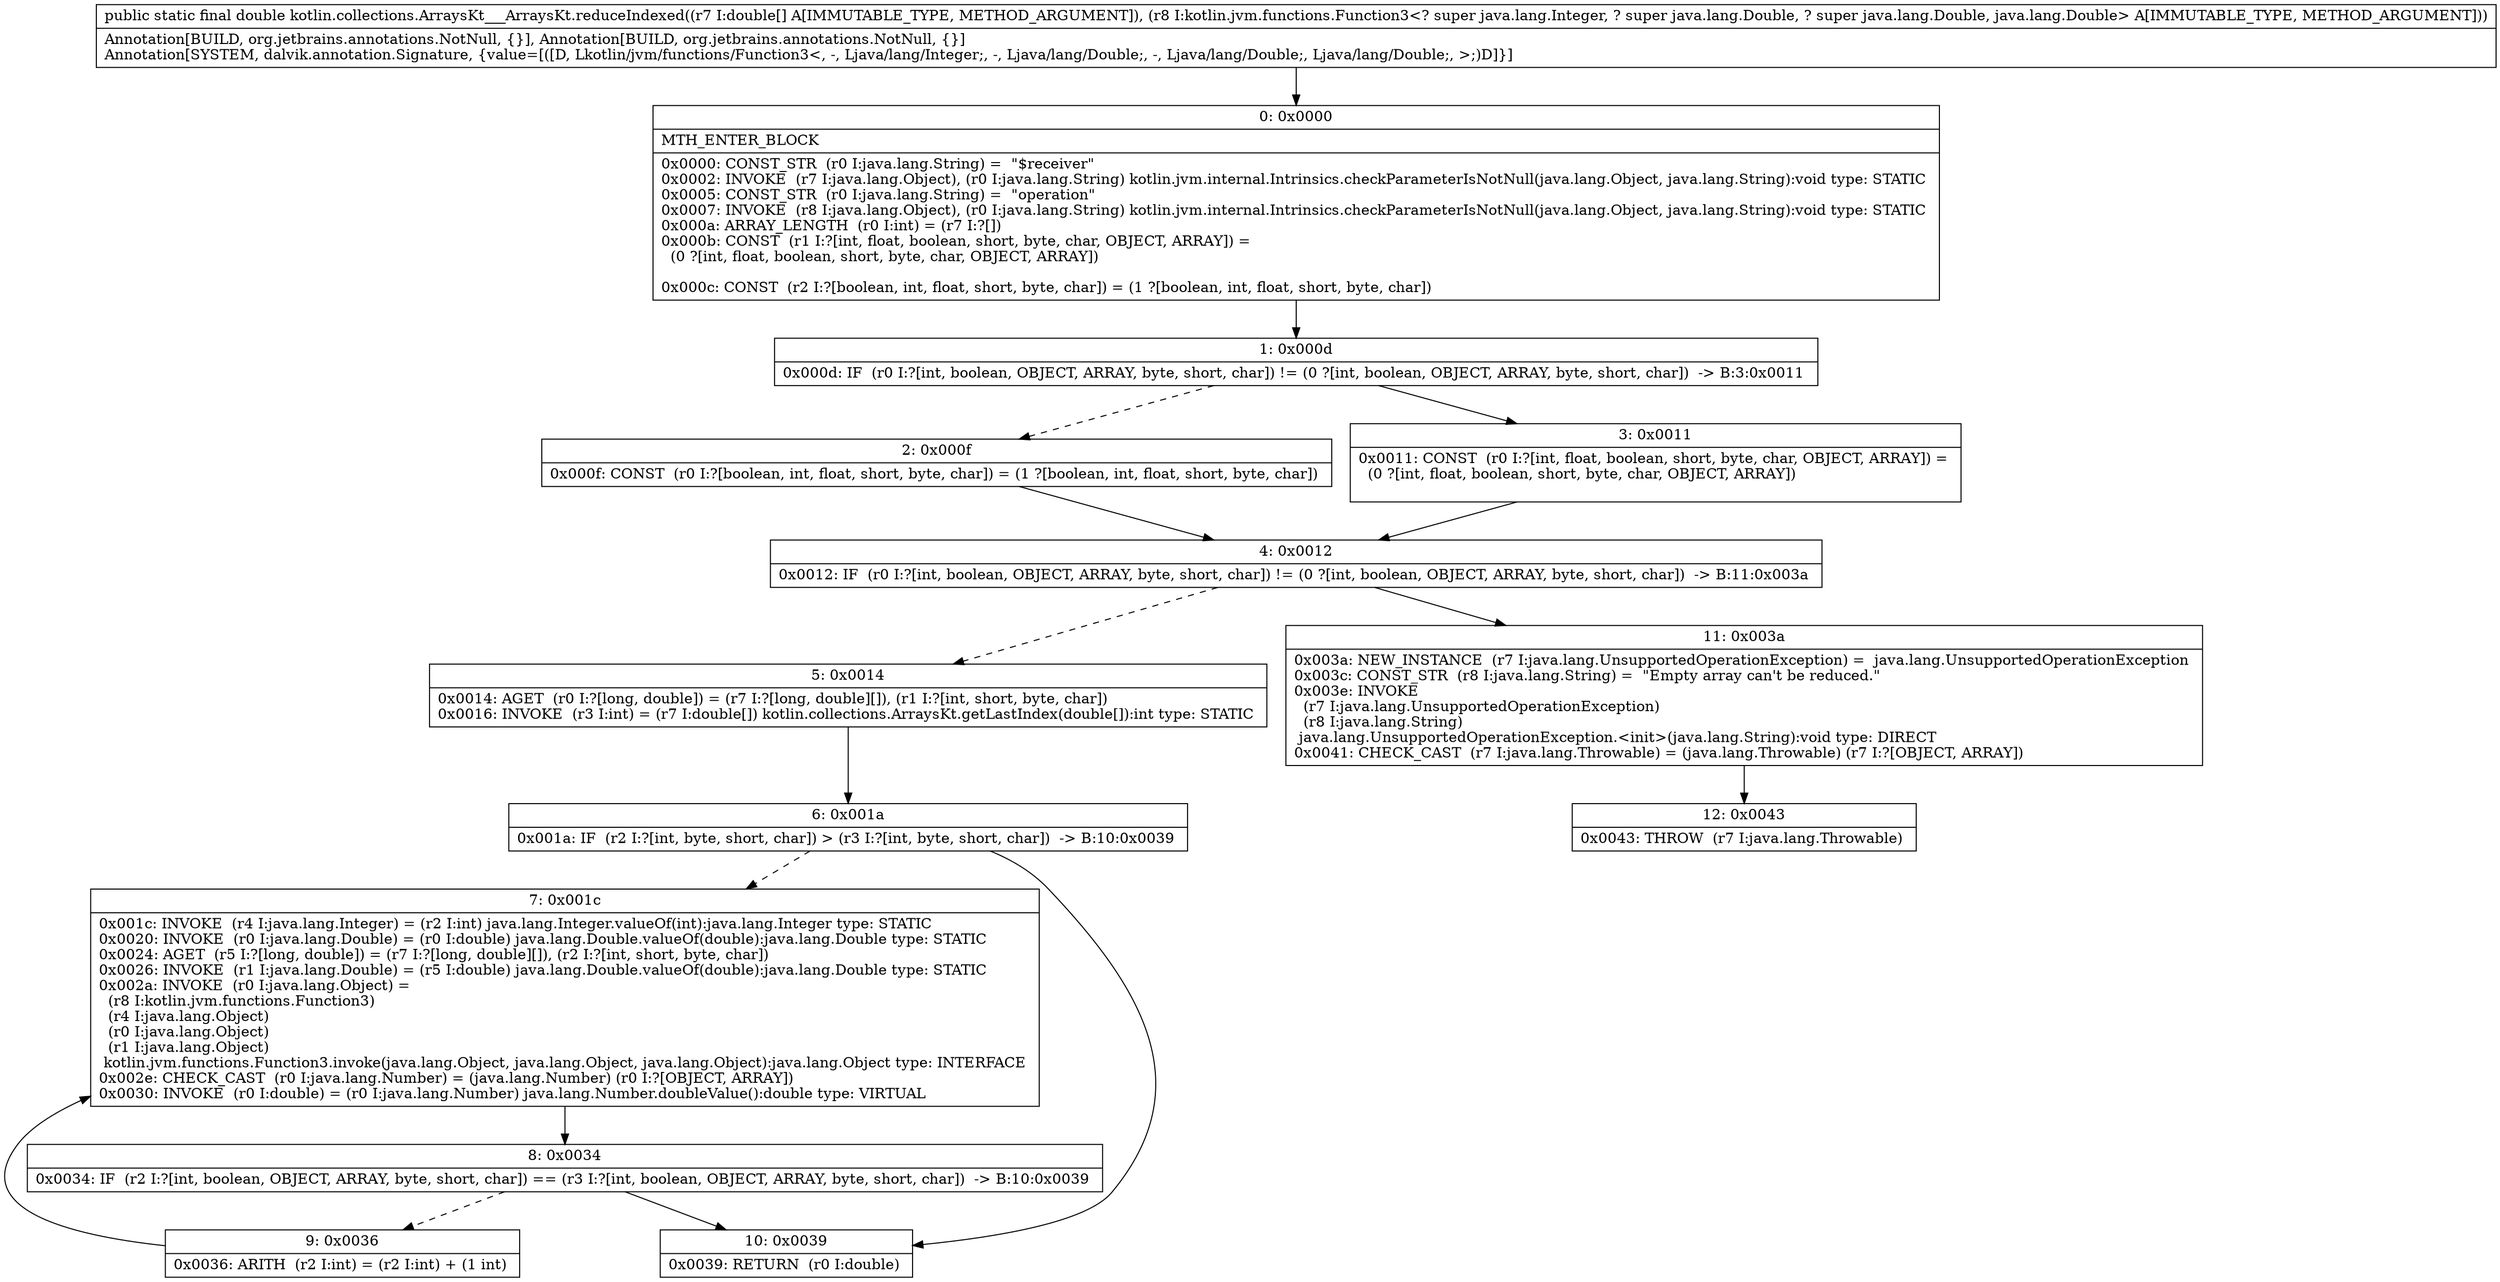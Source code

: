 digraph "CFG forkotlin.collections.ArraysKt___ArraysKt.reduceIndexed([DLkotlin\/jvm\/functions\/Function3;)D" {
Node_0 [shape=record,label="{0\:\ 0x0000|MTH_ENTER_BLOCK\l|0x0000: CONST_STR  (r0 I:java.lang.String) =  \"$receiver\" \l0x0002: INVOKE  (r7 I:java.lang.Object), (r0 I:java.lang.String) kotlin.jvm.internal.Intrinsics.checkParameterIsNotNull(java.lang.Object, java.lang.String):void type: STATIC \l0x0005: CONST_STR  (r0 I:java.lang.String) =  \"operation\" \l0x0007: INVOKE  (r8 I:java.lang.Object), (r0 I:java.lang.String) kotlin.jvm.internal.Intrinsics.checkParameterIsNotNull(java.lang.Object, java.lang.String):void type: STATIC \l0x000a: ARRAY_LENGTH  (r0 I:int) = (r7 I:?[]) \l0x000b: CONST  (r1 I:?[int, float, boolean, short, byte, char, OBJECT, ARRAY]) = \l  (0 ?[int, float, boolean, short, byte, char, OBJECT, ARRAY])\l \l0x000c: CONST  (r2 I:?[boolean, int, float, short, byte, char]) = (1 ?[boolean, int, float, short, byte, char]) \l}"];
Node_1 [shape=record,label="{1\:\ 0x000d|0x000d: IF  (r0 I:?[int, boolean, OBJECT, ARRAY, byte, short, char]) != (0 ?[int, boolean, OBJECT, ARRAY, byte, short, char])  \-\> B:3:0x0011 \l}"];
Node_2 [shape=record,label="{2\:\ 0x000f|0x000f: CONST  (r0 I:?[boolean, int, float, short, byte, char]) = (1 ?[boolean, int, float, short, byte, char]) \l}"];
Node_3 [shape=record,label="{3\:\ 0x0011|0x0011: CONST  (r0 I:?[int, float, boolean, short, byte, char, OBJECT, ARRAY]) = \l  (0 ?[int, float, boolean, short, byte, char, OBJECT, ARRAY])\l \l}"];
Node_4 [shape=record,label="{4\:\ 0x0012|0x0012: IF  (r0 I:?[int, boolean, OBJECT, ARRAY, byte, short, char]) != (0 ?[int, boolean, OBJECT, ARRAY, byte, short, char])  \-\> B:11:0x003a \l}"];
Node_5 [shape=record,label="{5\:\ 0x0014|0x0014: AGET  (r0 I:?[long, double]) = (r7 I:?[long, double][]), (r1 I:?[int, short, byte, char]) \l0x0016: INVOKE  (r3 I:int) = (r7 I:double[]) kotlin.collections.ArraysKt.getLastIndex(double[]):int type: STATIC \l}"];
Node_6 [shape=record,label="{6\:\ 0x001a|0x001a: IF  (r2 I:?[int, byte, short, char]) \> (r3 I:?[int, byte, short, char])  \-\> B:10:0x0039 \l}"];
Node_7 [shape=record,label="{7\:\ 0x001c|0x001c: INVOKE  (r4 I:java.lang.Integer) = (r2 I:int) java.lang.Integer.valueOf(int):java.lang.Integer type: STATIC \l0x0020: INVOKE  (r0 I:java.lang.Double) = (r0 I:double) java.lang.Double.valueOf(double):java.lang.Double type: STATIC \l0x0024: AGET  (r5 I:?[long, double]) = (r7 I:?[long, double][]), (r2 I:?[int, short, byte, char]) \l0x0026: INVOKE  (r1 I:java.lang.Double) = (r5 I:double) java.lang.Double.valueOf(double):java.lang.Double type: STATIC \l0x002a: INVOKE  (r0 I:java.lang.Object) = \l  (r8 I:kotlin.jvm.functions.Function3)\l  (r4 I:java.lang.Object)\l  (r0 I:java.lang.Object)\l  (r1 I:java.lang.Object)\l kotlin.jvm.functions.Function3.invoke(java.lang.Object, java.lang.Object, java.lang.Object):java.lang.Object type: INTERFACE \l0x002e: CHECK_CAST  (r0 I:java.lang.Number) = (java.lang.Number) (r0 I:?[OBJECT, ARRAY]) \l0x0030: INVOKE  (r0 I:double) = (r0 I:java.lang.Number) java.lang.Number.doubleValue():double type: VIRTUAL \l}"];
Node_8 [shape=record,label="{8\:\ 0x0034|0x0034: IF  (r2 I:?[int, boolean, OBJECT, ARRAY, byte, short, char]) == (r3 I:?[int, boolean, OBJECT, ARRAY, byte, short, char])  \-\> B:10:0x0039 \l}"];
Node_9 [shape=record,label="{9\:\ 0x0036|0x0036: ARITH  (r2 I:int) = (r2 I:int) + (1 int) \l}"];
Node_10 [shape=record,label="{10\:\ 0x0039|0x0039: RETURN  (r0 I:double) \l}"];
Node_11 [shape=record,label="{11\:\ 0x003a|0x003a: NEW_INSTANCE  (r7 I:java.lang.UnsupportedOperationException) =  java.lang.UnsupportedOperationException \l0x003c: CONST_STR  (r8 I:java.lang.String) =  \"Empty array can't be reduced.\" \l0x003e: INVOKE  \l  (r7 I:java.lang.UnsupportedOperationException)\l  (r8 I:java.lang.String)\l java.lang.UnsupportedOperationException.\<init\>(java.lang.String):void type: DIRECT \l0x0041: CHECK_CAST  (r7 I:java.lang.Throwable) = (java.lang.Throwable) (r7 I:?[OBJECT, ARRAY]) \l}"];
Node_12 [shape=record,label="{12\:\ 0x0043|0x0043: THROW  (r7 I:java.lang.Throwable) \l}"];
MethodNode[shape=record,label="{public static final double kotlin.collections.ArraysKt___ArraysKt.reduceIndexed((r7 I:double[] A[IMMUTABLE_TYPE, METHOD_ARGUMENT]), (r8 I:kotlin.jvm.functions.Function3\<? super java.lang.Integer, ? super java.lang.Double, ? super java.lang.Double, java.lang.Double\> A[IMMUTABLE_TYPE, METHOD_ARGUMENT]))  | Annotation[BUILD, org.jetbrains.annotations.NotNull, \{\}], Annotation[BUILD, org.jetbrains.annotations.NotNull, \{\}]\lAnnotation[SYSTEM, dalvik.annotation.Signature, \{value=[([D, Lkotlin\/jvm\/functions\/Function3\<, \-, Ljava\/lang\/Integer;, \-, Ljava\/lang\/Double;, \-, Ljava\/lang\/Double;, Ljava\/lang\/Double;, \>;)D]\}]\l}"];
MethodNode -> Node_0;
Node_0 -> Node_1;
Node_1 -> Node_2[style=dashed];
Node_1 -> Node_3;
Node_2 -> Node_4;
Node_3 -> Node_4;
Node_4 -> Node_5[style=dashed];
Node_4 -> Node_11;
Node_5 -> Node_6;
Node_6 -> Node_7[style=dashed];
Node_6 -> Node_10;
Node_7 -> Node_8;
Node_8 -> Node_9[style=dashed];
Node_8 -> Node_10;
Node_9 -> Node_7;
Node_11 -> Node_12;
}


